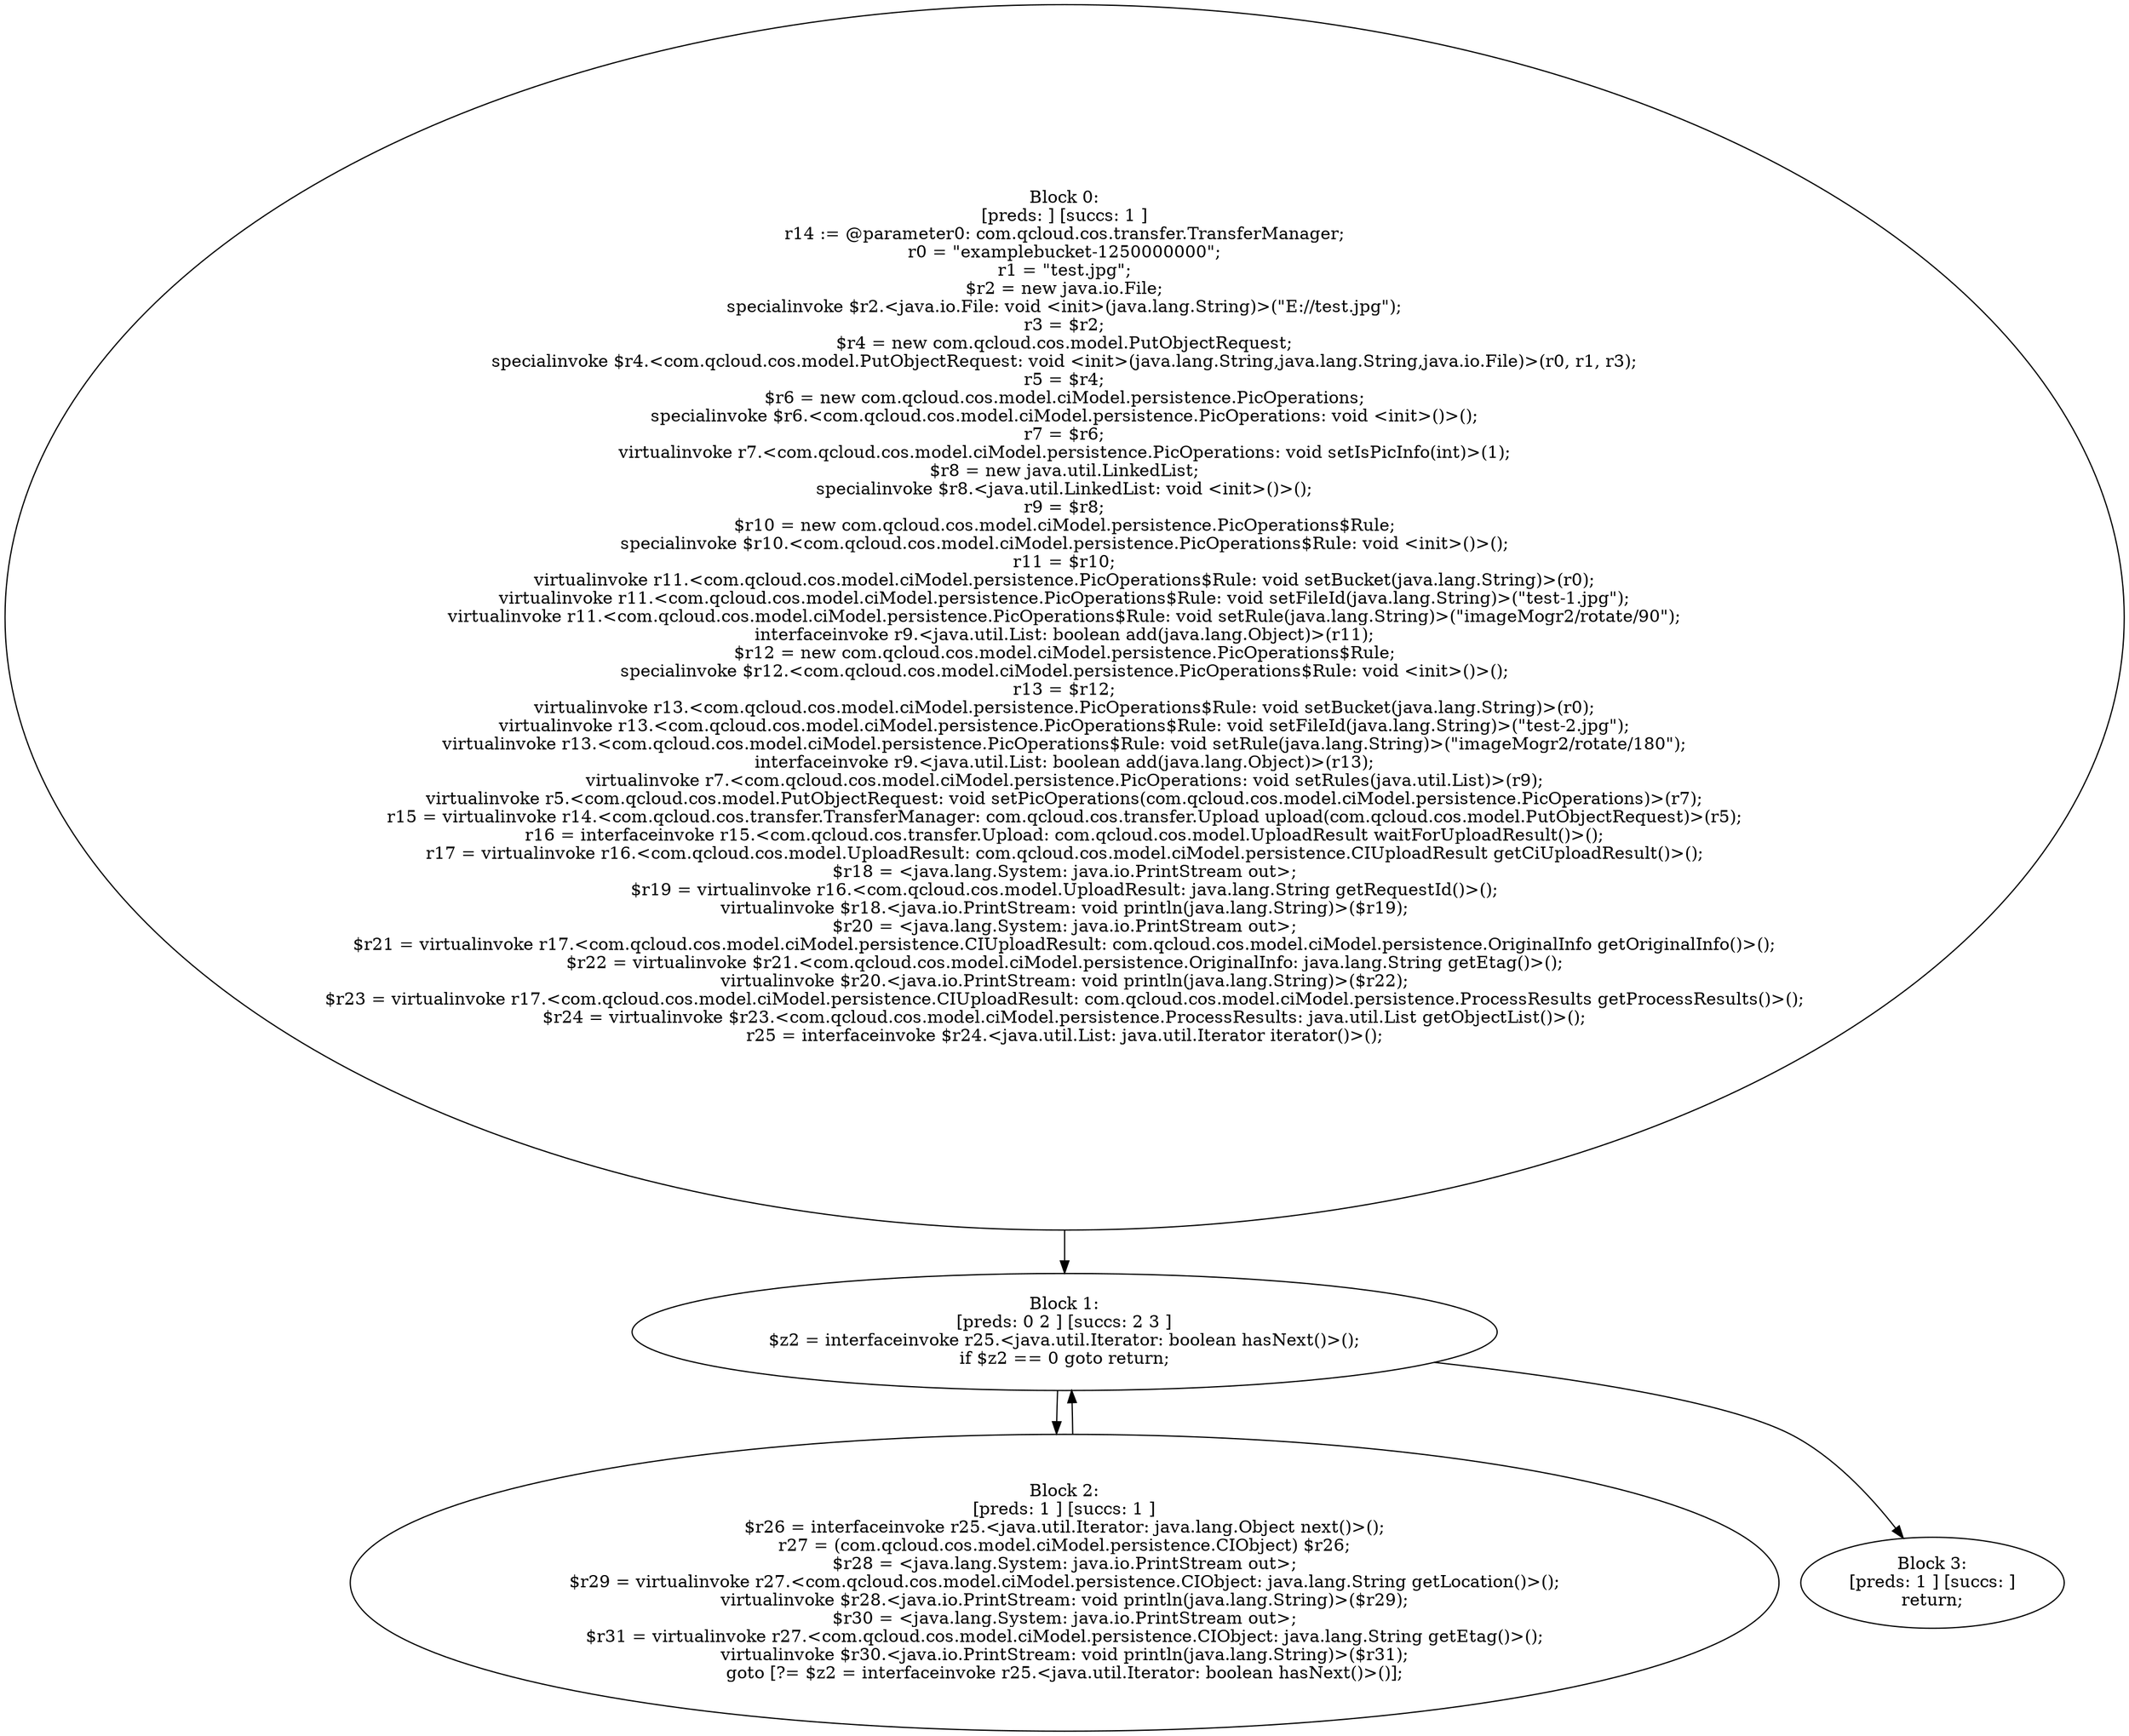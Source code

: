 digraph "unitGraph" {
    "Block 0:
[preds: ] [succs: 1 ]
r14 := @parameter0: com.qcloud.cos.transfer.TransferManager;
r0 = \"examplebucket-1250000000\";
r1 = \"test.jpg\";
$r2 = new java.io.File;
specialinvoke $r2.<java.io.File: void <init>(java.lang.String)>(\"E://test.jpg\");
r3 = $r2;
$r4 = new com.qcloud.cos.model.PutObjectRequest;
specialinvoke $r4.<com.qcloud.cos.model.PutObjectRequest: void <init>(java.lang.String,java.lang.String,java.io.File)>(r0, r1, r3);
r5 = $r4;
$r6 = new com.qcloud.cos.model.ciModel.persistence.PicOperations;
specialinvoke $r6.<com.qcloud.cos.model.ciModel.persistence.PicOperations: void <init>()>();
r7 = $r6;
virtualinvoke r7.<com.qcloud.cos.model.ciModel.persistence.PicOperations: void setIsPicInfo(int)>(1);
$r8 = new java.util.LinkedList;
specialinvoke $r8.<java.util.LinkedList: void <init>()>();
r9 = $r8;
$r10 = new com.qcloud.cos.model.ciModel.persistence.PicOperations$Rule;
specialinvoke $r10.<com.qcloud.cos.model.ciModel.persistence.PicOperations$Rule: void <init>()>();
r11 = $r10;
virtualinvoke r11.<com.qcloud.cos.model.ciModel.persistence.PicOperations$Rule: void setBucket(java.lang.String)>(r0);
virtualinvoke r11.<com.qcloud.cos.model.ciModel.persistence.PicOperations$Rule: void setFileId(java.lang.String)>(\"test-1.jpg\");
virtualinvoke r11.<com.qcloud.cos.model.ciModel.persistence.PicOperations$Rule: void setRule(java.lang.String)>(\"imageMogr2/rotate/90\");
interfaceinvoke r9.<java.util.List: boolean add(java.lang.Object)>(r11);
$r12 = new com.qcloud.cos.model.ciModel.persistence.PicOperations$Rule;
specialinvoke $r12.<com.qcloud.cos.model.ciModel.persistence.PicOperations$Rule: void <init>()>();
r13 = $r12;
virtualinvoke r13.<com.qcloud.cos.model.ciModel.persistence.PicOperations$Rule: void setBucket(java.lang.String)>(r0);
virtualinvoke r13.<com.qcloud.cos.model.ciModel.persistence.PicOperations$Rule: void setFileId(java.lang.String)>(\"test-2.jpg\");
virtualinvoke r13.<com.qcloud.cos.model.ciModel.persistence.PicOperations$Rule: void setRule(java.lang.String)>(\"imageMogr2/rotate/180\");
interfaceinvoke r9.<java.util.List: boolean add(java.lang.Object)>(r13);
virtualinvoke r7.<com.qcloud.cos.model.ciModel.persistence.PicOperations: void setRules(java.util.List)>(r9);
virtualinvoke r5.<com.qcloud.cos.model.PutObjectRequest: void setPicOperations(com.qcloud.cos.model.ciModel.persistence.PicOperations)>(r7);
r15 = virtualinvoke r14.<com.qcloud.cos.transfer.TransferManager: com.qcloud.cos.transfer.Upload upload(com.qcloud.cos.model.PutObjectRequest)>(r5);
r16 = interfaceinvoke r15.<com.qcloud.cos.transfer.Upload: com.qcloud.cos.model.UploadResult waitForUploadResult()>();
r17 = virtualinvoke r16.<com.qcloud.cos.model.UploadResult: com.qcloud.cos.model.ciModel.persistence.CIUploadResult getCiUploadResult()>();
$r18 = <java.lang.System: java.io.PrintStream out>;
$r19 = virtualinvoke r16.<com.qcloud.cos.model.UploadResult: java.lang.String getRequestId()>();
virtualinvoke $r18.<java.io.PrintStream: void println(java.lang.String)>($r19);
$r20 = <java.lang.System: java.io.PrintStream out>;
$r21 = virtualinvoke r17.<com.qcloud.cos.model.ciModel.persistence.CIUploadResult: com.qcloud.cos.model.ciModel.persistence.OriginalInfo getOriginalInfo()>();
$r22 = virtualinvoke $r21.<com.qcloud.cos.model.ciModel.persistence.OriginalInfo: java.lang.String getEtag()>();
virtualinvoke $r20.<java.io.PrintStream: void println(java.lang.String)>($r22);
$r23 = virtualinvoke r17.<com.qcloud.cos.model.ciModel.persistence.CIUploadResult: com.qcloud.cos.model.ciModel.persistence.ProcessResults getProcessResults()>();
$r24 = virtualinvoke $r23.<com.qcloud.cos.model.ciModel.persistence.ProcessResults: java.util.List getObjectList()>();
r25 = interfaceinvoke $r24.<java.util.List: java.util.Iterator iterator()>();
"
    "Block 1:
[preds: 0 2 ] [succs: 2 3 ]
$z2 = interfaceinvoke r25.<java.util.Iterator: boolean hasNext()>();
if $z2 == 0 goto return;
"
    "Block 2:
[preds: 1 ] [succs: 1 ]
$r26 = interfaceinvoke r25.<java.util.Iterator: java.lang.Object next()>();
r27 = (com.qcloud.cos.model.ciModel.persistence.CIObject) $r26;
$r28 = <java.lang.System: java.io.PrintStream out>;
$r29 = virtualinvoke r27.<com.qcloud.cos.model.ciModel.persistence.CIObject: java.lang.String getLocation()>();
virtualinvoke $r28.<java.io.PrintStream: void println(java.lang.String)>($r29);
$r30 = <java.lang.System: java.io.PrintStream out>;
$r31 = virtualinvoke r27.<com.qcloud.cos.model.ciModel.persistence.CIObject: java.lang.String getEtag()>();
virtualinvoke $r30.<java.io.PrintStream: void println(java.lang.String)>($r31);
goto [?= $z2 = interfaceinvoke r25.<java.util.Iterator: boolean hasNext()>()];
"
    "Block 3:
[preds: 1 ] [succs: ]
return;
"
    "Block 0:
[preds: ] [succs: 1 ]
r14 := @parameter0: com.qcloud.cos.transfer.TransferManager;
r0 = \"examplebucket-1250000000\";
r1 = \"test.jpg\";
$r2 = new java.io.File;
specialinvoke $r2.<java.io.File: void <init>(java.lang.String)>(\"E://test.jpg\");
r3 = $r2;
$r4 = new com.qcloud.cos.model.PutObjectRequest;
specialinvoke $r4.<com.qcloud.cos.model.PutObjectRequest: void <init>(java.lang.String,java.lang.String,java.io.File)>(r0, r1, r3);
r5 = $r4;
$r6 = new com.qcloud.cos.model.ciModel.persistence.PicOperations;
specialinvoke $r6.<com.qcloud.cos.model.ciModel.persistence.PicOperations: void <init>()>();
r7 = $r6;
virtualinvoke r7.<com.qcloud.cos.model.ciModel.persistence.PicOperations: void setIsPicInfo(int)>(1);
$r8 = new java.util.LinkedList;
specialinvoke $r8.<java.util.LinkedList: void <init>()>();
r9 = $r8;
$r10 = new com.qcloud.cos.model.ciModel.persistence.PicOperations$Rule;
specialinvoke $r10.<com.qcloud.cos.model.ciModel.persistence.PicOperations$Rule: void <init>()>();
r11 = $r10;
virtualinvoke r11.<com.qcloud.cos.model.ciModel.persistence.PicOperations$Rule: void setBucket(java.lang.String)>(r0);
virtualinvoke r11.<com.qcloud.cos.model.ciModel.persistence.PicOperations$Rule: void setFileId(java.lang.String)>(\"test-1.jpg\");
virtualinvoke r11.<com.qcloud.cos.model.ciModel.persistence.PicOperations$Rule: void setRule(java.lang.String)>(\"imageMogr2/rotate/90\");
interfaceinvoke r9.<java.util.List: boolean add(java.lang.Object)>(r11);
$r12 = new com.qcloud.cos.model.ciModel.persistence.PicOperations$Rule;
specialinvoke $r12.<com.qcloud.cos.model.ciModel.persistence.PicOperations$Rule: void <init>()>();
r13 = $r12;
virtualinvoke r13.<com.qcloud.cos.model.ciModel.persistence.PicOperations$Rule: void setBucket(java.lang.String)>(r0);
virtualinvoke r13.<com.qcloud.cos.model.ciModel.persistence.PicOperations$Rule: void setFileId(java.lang.String)>(\"test-2.jpg\");
virtualinvoke r13.<com.qcloud.cos.model.ciModel.persistence.PicOperations$Rule: void setRule(java.lang.String)>(\"imageMogr2/rotate/180\");
interfaceinvoke r9.<java.util.List: boolean add(java.lang.Object)>(r13);
virtualinvoke r7.<com.qcloud.cos.model.ciModel.persistence.PicOperations: void setRules(java.util.List)>(r9);
virtualinvoke r5.<com.qcloud.cos.model.PutObjectRequest: void setPicOperations(com.qcloud.cos.model.ciModel.persistence.PicOperations)>(r7);
r15 = virtualinvoke r14.<com.qcloud.cos.transfer.TransferManager: com.qcloud.cos.transfer.Upload upload(com.qcloud.cos.model.PutObjectRequest)>(r5);
r16 = interfaceinvoke r15.<com.qcloud.cos.transfer.Upload: com.qcloud.cos.model.UploadResult waitForUploadResult()>();
r17 = virtualinvoke r16.<com.qcloud.cos.model.UploadResult: com.qcloud.cos.model.ciModel.persistence.CIUploadResult getCiUploadResult()>();
$r18 = <java.lang.System: java.io.PrintStream out>;
$r19 = virtualinvoke r16.<com.qcloud.cos.model.UploadResult: java.lang.String getRequestId()>();
virtualinvoke $r18.<java.io.PrintStream: void println(java.lang.String)>($r19);
$r20 = <java.lang.System: java.io.PrintStream out>;
$r21 = virtualinvoke r17.<com.qcloud.cos.model.ciModel.persistence.CIUploadResult: com.qcloud.cos.model.ciModel.persistence.OriginalInfo getOriginalInfo()>();
$r22 = virtualinvoke $r21.<com.qcloud.cos.model.ciModel.persistence.OriginalInfo: java.lang.String getEtag()>();
virtualinvoke $r20.<java.io.PrintStream: void println(java.lang.String)>($r22);
$r23 = virtualinvoke r17.<com.qcloud.cos.model.ciModel.persistence.CIUploadResult: com.qcloud.cos.model.ciModel.persistence.ProcessResults getProcessResults()>();
$r24 = virtualinvoke $r23.<com.qcloud.cos.model.ciModel.persistence.ProcessResults: java.util.List getObjectList()>();
r25 = interfaceinvoke $r24.<java.util.List: java.util.Iterator iterator()>();
"->"Block 1:
[preds: 0 2 ] [succs: 2 3 ]
$z2 = interfaceinvoke r25.<java.util.Iterator: boolean hasNext()>();
if $z2 == 0 goto return;
";
    "Block 1:
[preds: 0 2 ] [succs: 2 3 ]
$z2 = interfaceinvoke r25.<java.util.Iterator: boolean hasNext()>();
if $z2 == 0 goto return;
"->"Block 2:
[preds: 1 ] [succs: 1 ]
$r26 = interfaceinvoke r25.<java.util.Iterator: java.lang.Object next()>();
r27 = (com.qcloud.cos.model.ciModel.persistence.CIObject) $r26;
$r28 = <java.lang.System: java.io.PrintStream out>;
$r29 = virtualinvoke r27.<com.qcloud.cos.model.ciModel.persistence.CIObject: java.lang.String getLocation()>();
virtualinvoke $r28.<java.io.PrintStream: void println(java.lang.String)>($r29);
$r30 = <java.lang.System: java.io.PrintStream out>;
$r31 = virtualinvoke r27.<com.qcloud.cos.model.ciModel.persistence.CIObject: java.lang.String getEtag()>();
virtualinvoke $r30.<java.io.PrintStream: void println(java.lang.String)>($r31);
goto [?= $z2 = interfaceinvoke r25.<java.util.Iterator: boolean hasNext()>()];
";
    "Block 1:
[preds: 0 2 ] [succs: 2 3 ]
$z2 = interfaceinvoke r25.<java.util.Iterator: boolean hasNext()>();
if $z2 == 0 goto return;
"->"Block 3:
[preds: 1 ] [succs: ]
return;
";
    "Block 2:
[preds: 1 ] [succs: 1 ]
$r26 = interfaceinvoke r25.<java.util.Iterator: java.lang.Object next()>();
r27 = (com.qcloud.cos.model.ciModel.persistence.CIObject) $r26;
$r28 = <java.lang.System: java.io.PrintStream out>;
$r29 = virtualinvoke r27.<com.qcloud.cos.model.ciModel.persistence.CIObject: java.lang.String getLocation()>();
virtualinvoke $r28.<java.io.PrintStream: void println(java.lang.String)>($r29);
$r30 = <java.lang.System: java.io.PrintStream out>;
$r31 = virtualinvoke r27.<com.qcloud.cos.model.ciModel.persistence.CIObject: java.lang.String getEtag()>();
virtualinvoke $r30.<java.io.PrintStream: void println(java.lang.String)>($r31);
goto [?= $z2 = interfaceinvoke r25.<java.util.Iterator: boolean hasNext()>()];
"->"Block 1:
[preds: 0 2 ] [succs: 2 3 ]
$z2 = interfaceinvoke r25.<java.util.Iterator: boolean hasNext()>();
if $z2 == 0 goto return;
";
}
